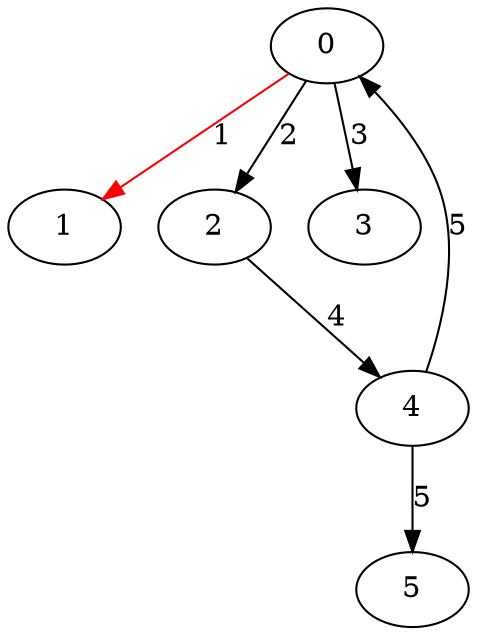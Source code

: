 digraph g{ 
0 -> 1 [
    label = 1,
    color = red
    ] 
0 -> 2 [label = 2] 
0 -> 3 [label = 3] 
2 -> 4 [label = 4] 
4 -> 0 [label = 5] 
4 -> 5 [label = 5] 
}
